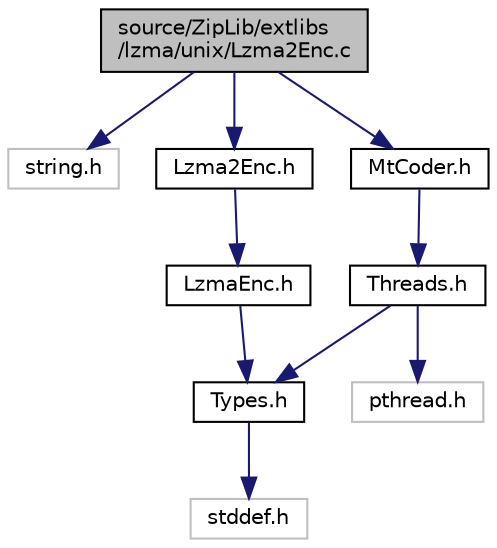digraph "source/ZipLib/extlibs/lzma/unix/Lzma2Enc.c"
{
 // LATEX_PDF_SIZE
  edge [fontname="Helvetica",fontsize="10",labelfontname="Helvetica",labelfontsize="10"];
  node [fontname="Helvetica",fontsize="10",shape=record];
  Node1 [label="source/ZipLib/extlibs\l/lzma/unix/Lzma2Enc.c",height=0.2,width=0.4,color="black", fillcolor="grey75", style="filled", fontcolor="black",tooltip=" "];
  Node1 -> Node2 [color="midnightblue",fontsize="10",style="solid"];
  Node2 [label="string.h",height=0.2,width=0.4,color="grey75", fillcolor="white", style="filled",tooltip=" "];
  Node1 -> Node3 [color="midnightblue",fontsize="10",style="solid"];
  Node3 [label="Lzma2Enc.h",height=0.2,width=0.4,color="black", fillcolor="white", style="filled",URL="$unix_2_lzma2_enc_8h.html",tooltip=" "];
  Node3 -> Node4 [color="midnightblue",fontsize="10",style="solid"];
  Node4 [label="LzmaEnc.h",height=0.2,width=0.4,color="black", fillcolor="white", style="filled",URL="$unix_2_lzma_enc_8h.html",tooltip=" "];
  Node4 -> Node5 [color="midnightblue",fontsize="10",style="solid"];
  Node5 [label="Types.h",height=0.2,width=0.4,color="black", fillcolor="white", style="filled",URL="$unix_2_types_8h.html",tooltip=" "];
  Node5 -> Node6 [color="midnightblue",fontsize="10",style="solid"];
  Node6 [label="stddef.h",height=0.2,width=0.4,color="grey75", fillcolor="white", style="filled",tooltip=" "];
  Node1 -> Node7 [color="midnightblue",fontsize="10",style="solid"];
  Node7 [label="MtCoder.h",height=0.2,width=0.4,color="black", fillcolor="white", style="filled",URL="$unix_2_mt_coder_8h.html",tooltip=" "];
  Node7 -> Node8 [color="midnightblue",fontsize="10",style="solid"];
  Node8 [label="Threads.h",height=0.2,width=0.4,color="black", fillcolor="white", style="filled",URL="$unix_2_threads_8h.html",tooltip=" "];
  Node8 -> Node5 [color="midnightblue",fontsize="10",style="solid"];
  Node8 -> Node9 [color="midnightblue",fontsize="10",style="solid"];
  Node9 [label="pthread.h",height=0.2,width=0.4,color="grey75", fillcolor="white", style="filled",tooltip=" "];
}
